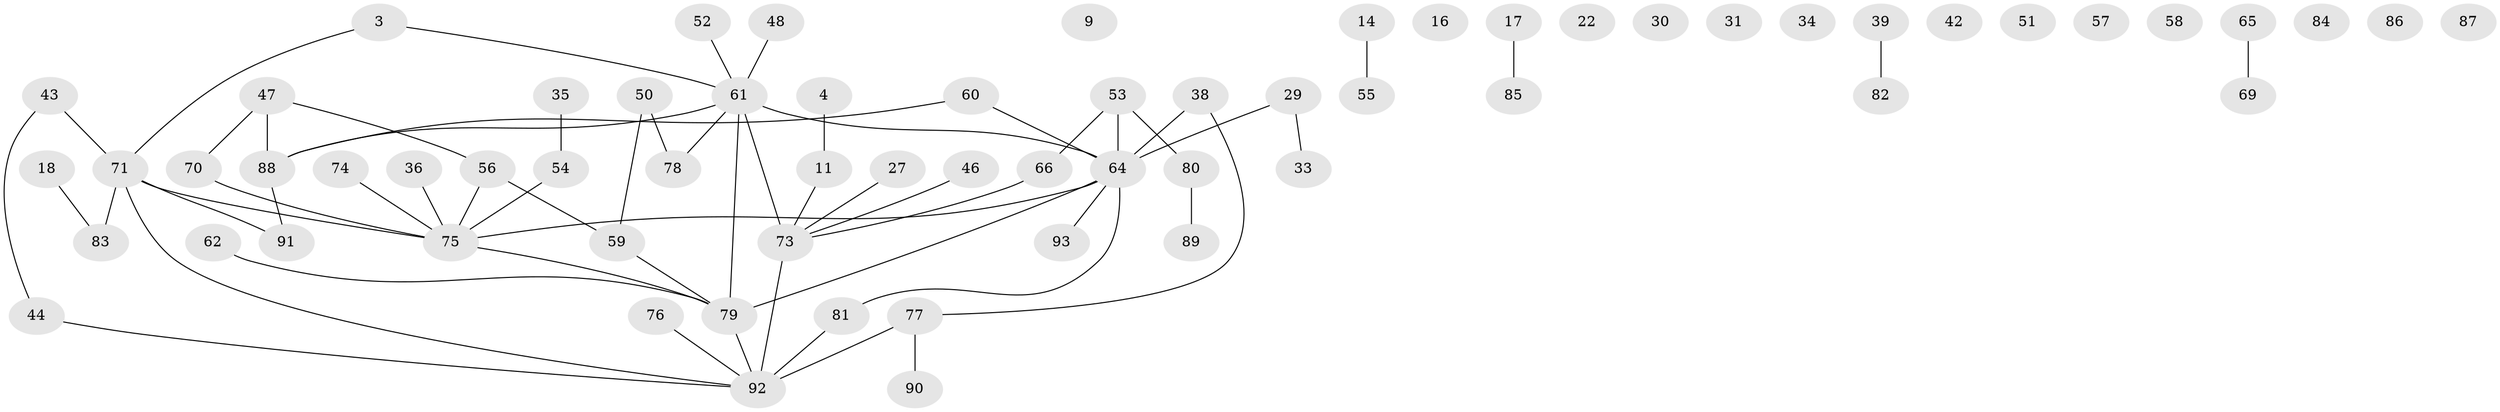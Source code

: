 // original degree distribution, {6: 0.07526881720430108, 2: 0.23655913978494625, 1: 0.26881720430107525, 3: 0.17204301075268819, 0: 0.13978494623655913, 4: 0.07526881720430108, 5: 0.021505376344086023, 7: 0.010752688172043012}
// Generated by graph-tools (version 1.1) at 2025/43/03/04/25 21:43:33]
// undirected, 65 vertices, 62 edges
graph export_dot {
graph [start="1"]
  node [color=gray90,style=filled];
  3;
  4;
  9;
  11;
  14;
  16;
  17;
  18;
  22;
  27;
  29;
  30;
  31;
  33;
  34;
  35;
  36;
  38;
  39;
  42;
  43;
  44;
  46;
  47;
  48;
  50;
  51;
  52;
  53 [super="+41"];
  54;
  55;
  56;
  57;
  58;
  59;
  60;
  61 [super="+49+45"];
  62;
  64 [super="+21+20+25"];
  65;
  66;
  69;
  70;
  71 [super="+68"];
  73 [super="+10+15"];
  74;
  75 [super="+1"];
  76;
  77 [super="+67"];
  78;
  79 [super="+6+28+72"];
  80;
  81;
  82;
  83 [super="+63"];
  84;
  85;
  86;
  87;
  88;
  89;
  90;
  91;
  92 [super="+40+37"];
  93;
  3 -- 71;
  3 -- 61;
  4 -- 11;
  11 -- 73;
  14 -- 55;
  17 -- 85;
  18 -- 83;
  27 -- 73;
  29 -- 33;
  29 -- 64;
  35 -- 54;
  36 -- 75;
  38 -- 64;
  38 -- 77;
  39 -- 82;
  43 -- 44;
  43 -- 71;
  44 -- 92;
  46 -- 73;
  47 -- 56;
  47 -- 70;
  47 -- 88;
  48 -- 61;
  50 -- 59;
  50 -- 78;
  52 -- 61;
  53 -- 80;
  53 -- 64;
  53 -- 66;
  54 -- 75;
  56 -- 59;
  56 -- 75;
  59 -- 79;
  60 -- 88;
  60 -- 64;
  61 -- 73 [weight=3];
  61 -- 88;
  61 -- 78;
  61 -- 64;
  61 -- 79;
  62 -- 79;
  64 -- 75;
  64 -- 79;
  64 -- 81;
  64 -- 93;
  65 -- 69;
  66 -- 73;
  70 -- 75;
  71 -- 75 [weight=2];
  71 -- 83 [weight=2];
  71 -- 91;
  71 -- 92;
  73 -- 92 [weight=4];
  74 -- 75;
  75 -- 79 [weight=2];
  76 -- 92;
  77 -- 92 [weight=2];
  77 -- 90;
  79 -- 92 [weight=4];
  80 -- 89;
  81 -- 92;
  88 -- 91;
}
